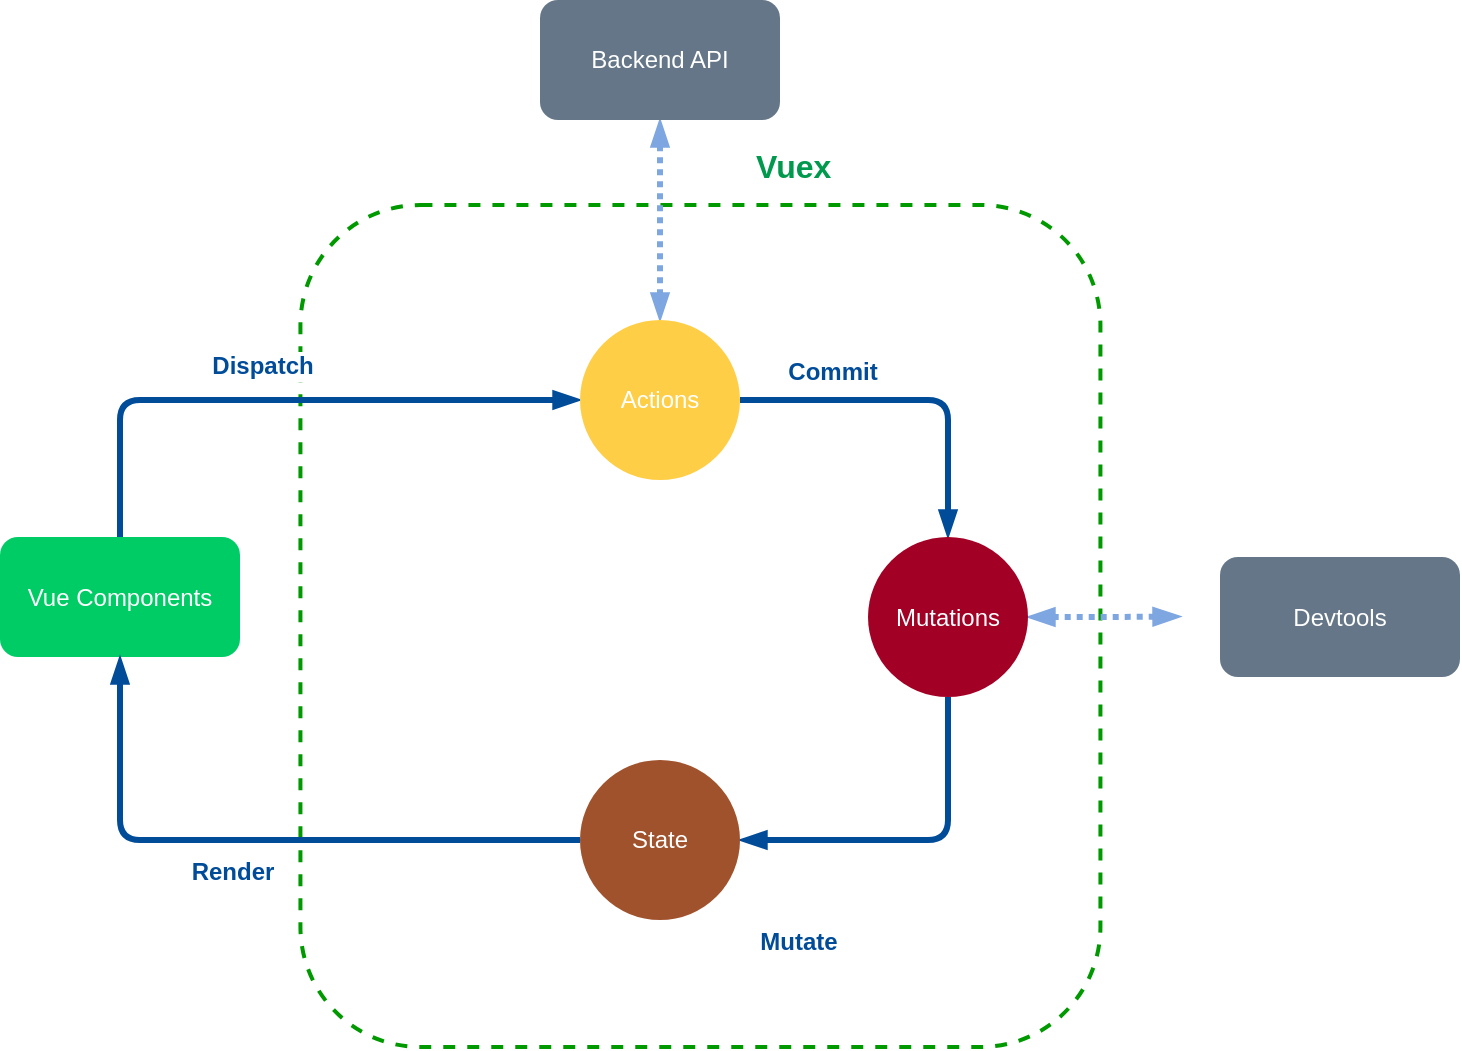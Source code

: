 <mxfile version="10.5.9" type="github"><diagram id="3228e29e-7158-1315-38df-8450db1d8a1d" name="Page-1"><mxGraphModel dx="840" dy="452" grid="1" gridSize="10" guides="1" tooltips="1" connect="1" arrows="1" fold="1" page="1" pageScale="1" pageWidth="1169" pageHeight="827" background="#ffffff" math="0" shadow="0"><root><mxCell id="0"/><mxCell id="1" parent="0"/><mxCell id="jOrjDdxJ0LUpMjpGSytx-21546" value="" style="rounded=1;whiteSpace=wrap;html=1;strokeColor=#009900;fillColor=none;dashed=1;strokeWidth=2;" parent="1" vertex="1"><mxGeometry x="320.214" y="202.5" width="400" height="421" as="geometry"/></mxCell><mxCell id="jOrjDdxJ0LUpMjpGSytx-21553" style="edgeStyle=orthogonalEdgeStyle;rounded=1;orthogonalLoop=1;jettySize=auto;html=1;exitX=0.5;exitY=0;exitDx=0;exitDy=0;entryX=0;entryY=0.5;entryDx=0;entryDy=0;startArrow=none;endArrow=blockThin;fontColor=#00994D;strokeColor=#004C99;strokeWidth=3;endFill=1;" parent="1" source="jOrjDdxJ0LUpMjpGSytx-21541" target="jOrjDdxJ0LUpMjpGSytx-21543" edge="1"><mxGeometry relative="1" as="geometry"/></mxCell><mxCell id="jOrjDdxJ0LUpMjpGSytx-21567" value="Dispatch" style="text;html=1;resizable=0;points=[];align=center;verticalAlign=middle;labelBackgroundColor=#ffffff;fontColor=#004C99;fontStyle=1" parent="jOrjDdxJ0LUpMjpGSytx-21553" vertex="1" connectable="0"><mxGeometry x="-0.4" y="-50" relative="1" as="geometry"><mxPoint x="50" y="-67" as="offset"/></mxGeometry></mxCell><mxCell id="jOrjDdxJ0LUpMjpGSytx-21541" value="Vue Components" style="rounded=1;whiteSpace=wrap;html=1;fillColor=#00CC66;strokeColor=none;fontColor=#ffffff;" parent="1" vertex="1"><mxGeometry x="170" y="368.5" width="120" height="60" as="geometry"/></mxCell><mxCell id="jOrjDdxJ0LUpMjpGSytx-21554" style="edgeStyle=orthogonalEdgeStyle;rounded=1;orthogonalLoop=1;jettySize=auto;html=1;entryX=0.5;entryY=0;entryDx=0;entryDy=0;startArrow=none;endArrow=blockThin;endFill=1;strokeColor=#004C99;strokeWidth=3;fontColor=#00994D;" parent="1" source="jOrjDdxJ0LUpMjpGSytx-21543" target="jOrjDdxJ0LUpMjpGSytx-21544" edge="1"><mxGeometry relative="1" as="geometry"/></mxCell><mxCell id="jOrjDdxJ0LUpMjpGSytx-21564" value="Commit" style="text;html=1;resizable=0;points=[];align=center;verticalAlign=middle;labelBackgroundColor=#ffffff;fontColor=#004C99;fontStyle=1" parent="jOrjDdxJ0LUpMjpGSytx-21554" vertex="1" connectable="0"><mxGeometry x="-0.352" y="1" relative="1" as="geometry"><mxPoint x="-10.5" y="-13.5" as="offset"/></mxGeometry></mxCell><mxCell id="jOrjDdxJ0LUpMjpGSytx-21559" style="edgeStyle=orthogonalEdgeStyle;rounded=0;orthogonalLoop=1;jettySize=auto;html=1;exitX=0.5;exitY=0;exitDx=0;exitDy=0;startArrow=blockThin;startFill=1;endArrow=blockThin;endFill=1;strokeColor=#7EA6E0;strokeWidth=3;fontColor=#00994D;dashed=1;dashPattern=1 1;" parent="1" source="jOrjDdxJ0LUpMjpGSytx-21543" target="jOrjDdxJ0LUpMjpGSytx-21558" edge="1"><mxGeometry relative="1" as="geometry"/></mxCell><mxCell id="jOrjDdxJ0LUpMjpGSytx-21543" value="Actions" style="ellipse;whiteSpace=wrap;html=1;aspect=fixed;fillColor=#FFCE47;strokeColor=none;fontColor=#FFFFFF;" parent="1" vertex="1"><mxGeometry x="460" y="260" width="80" height="80" as="geometry"/></mxCell><mxCell id="jOrjDdxJ0LUpMjpGSytx-21555" style="edgeStyle=orthogonalEdgeStyle;rounded=1;orthogonalLoop=1;jettySize=auto;html=1;entryX=1;entryY=0.5;entryDx=0;entryDy=0;startArrow=none;endArrow=blockThin;endFill=1;strokeColor=#004C99;strokeWidth=3;fontColor=#00994D;" parent="1" source="jOrjDdxJ0LUpMjpGSytx-21544" target="jOrjDdxJ0LUpMjpGSytx-21545" edge="1"><mxGeometry relative="1" as="geometry"><Array as="points"><mxPoint x="644" y="520"/></Array></mxGeometry></mxCell><mxCell id="jOrjDdxJ0LUpMjpGSytx-21570" value="Mutate" style="text;html=1;resizable=0;points=[];align=center;verticalAlign=middle;labelBackgroundColor=#ffffff;fontColor=#004C99;fontStyle=1" parent="jOrjDdxJ0LUpMjpGSytx-21555" vertex="1" connectable="0"><mxGeometry x="-0.19" y="-34" relative="1" as="geometry"><mxPoint x="-41" y="51.5" as="offset"/></mxGeometry></mxCell><mxCell id="jOrjDdxJ0LUpMjpGSytx-21563" style="edgeStyle=orthogonalEdgeStyle;rounded=0;orthogonalLoop=1;jettySize=auto;html=1;exitX=1;exitY=0.5;exitDx=0;exitDy=0;startArrow=blockThin;startFill=1;endArrow=blockThin;endFill=1;strokeColor=#7EA6E0;strokeWidth=3;fontColor=#00994D;dashed=1;dashPattern=1 1;" parent="1" source="jOrjDdxJ0LUpMjpGSytx-21544" edge="1"><mxGeometry relative="1" as="geometry"><mxPoint x="760.0" y="408.286" as="targetPoint"/></mxGeometry></mxCell><mxCell id="jOrjDdxJ0LUpMjpGSytx-21544" value="Mutations" style="ellipse;whiteSpace=wrap;html=1;aspect=fixed;fillColor=#a20025;strokeColor=none;fontColor=#ffffff;" parent="1" vertex="1"><mxGeometry x="604" y="368.5" width="80" height="80" as="geometry"/></mxCell><mxCell id="jOrjDdxJ0LUpMjpGSytx-21557" style="edgeStyle=orthogonalEdgeStyle;rounded=1;orthogonalLoop=1;jettySize=auto;html=1;entryX=0.5;entryY=1;entryDx=0;entryDy=0;startArrow=none;endArrow=blockThin;endFill=1;strokeColor=#004C99;strokeWidth=3;fontColor=#00994D;" parent="1" source="jOrjDdxJ0LUpMjpGSytx-21545" target="jOrjDdxJ0LUpMjpGSytx-21541" edge="1"><mxGeometry relative="1" as="geometry"/></mxCell><mxCell id="jOrjDdxJ0LUpMjpGSytx-21569" value="Render&lt;br&gt;" style="text;html=1;resizable=0;points=[];align=center;verticalAlign=middle;labelBackgroundColor=#ffffff;fontColor=#004C99;fontStyle=1" parent="jOrjDdxJ0LUpMjpGSytx-21557" vertex="1" connectable="0"><mxGeometry x="0.076" y="-6" relative="1" as="geometry"><mxPoint x="-1" y="22" as="offset"/></mxGeometry></mxCell><mxCell id="jOrjDdxJ0LUpMjpGSytx-21545" value="State" style="ellipse;whiteSpace=wrap;html=1;aspect=fixed;fillColor=#a0522d;strokeColor=none;fontColor=#ffffff;" parent="1" vertex="1"><mxGeometry x="460" y="480" width="80" height="80" as="geometry"/></mxCell><mxCell id="jOrjDdxJ0LUpMjpGSytx-21558" value="Backend API" style="rounded=1;whiteSpace=wrap;html=1;fillColor=#647687;strokeColor=none;fontColor=#ffffff;" parent="1" vertex="1"><mxGeometry x="440" y="100" width="120" height="60" as="geometry"/></mxCell><mxCell id="jOrjDdxJ0LUpMjpGSytx-21561" value="Devtools" style="rounded=1;whiteSpace=wrap;html=1;dashed=1;strokeColor=none;fillColor=#647687;fontColor=#ffffff;" parent="1" vertex="1"><mxGeometry x="780" y="378.5" width="120" height="60" as="geometry"/></mxCell><mxCell id="jOrjDdxJ0LUpMjpGSytx-21572" value="Vuex" style="text;html=1;resizable=0;points=[];autosize=1;align=left;verticalAlign=top;spacingTop=-4;fontColor=#00994D;fontSize=16;fontStyle=1" parent="1" vertex="1"><mxGeometry x="546" y="171" width="40" height="20" as="geometry"/></mxCell></root></mxGraphModel></diagram></mxfile>